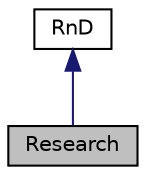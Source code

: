 digraph "Research"
{
 // LATEX_PDF_SIZE
  edge [fontname="Helvetica",fontsize="10",labelfontname="Helvetica",labelfontsize="10"];
  node [fontname="Helvetica",fontsize="10",shape=record];
  Node1 [label="Research",height=0.2,width=0.4,color="black", fillcolor="grey75", style="filled", fontcolor="black",tooltip="aResearch class. A concrete decorator for the decorator pattern(RnD class)"];
  Node2 -> Node1 [dir="back",color="midnightblue",fontsize="10",style="solid",fontname="Helvetica"];
  Node2 [label="RnD",height=0.2,width=0.4,color="black", fillcolor="white", style="filled",URL="$classRnD.html",tooltip="a Decorator class. a Decorator for abstractperson and abstractvehicle class. a decorator class for th..."];
}
